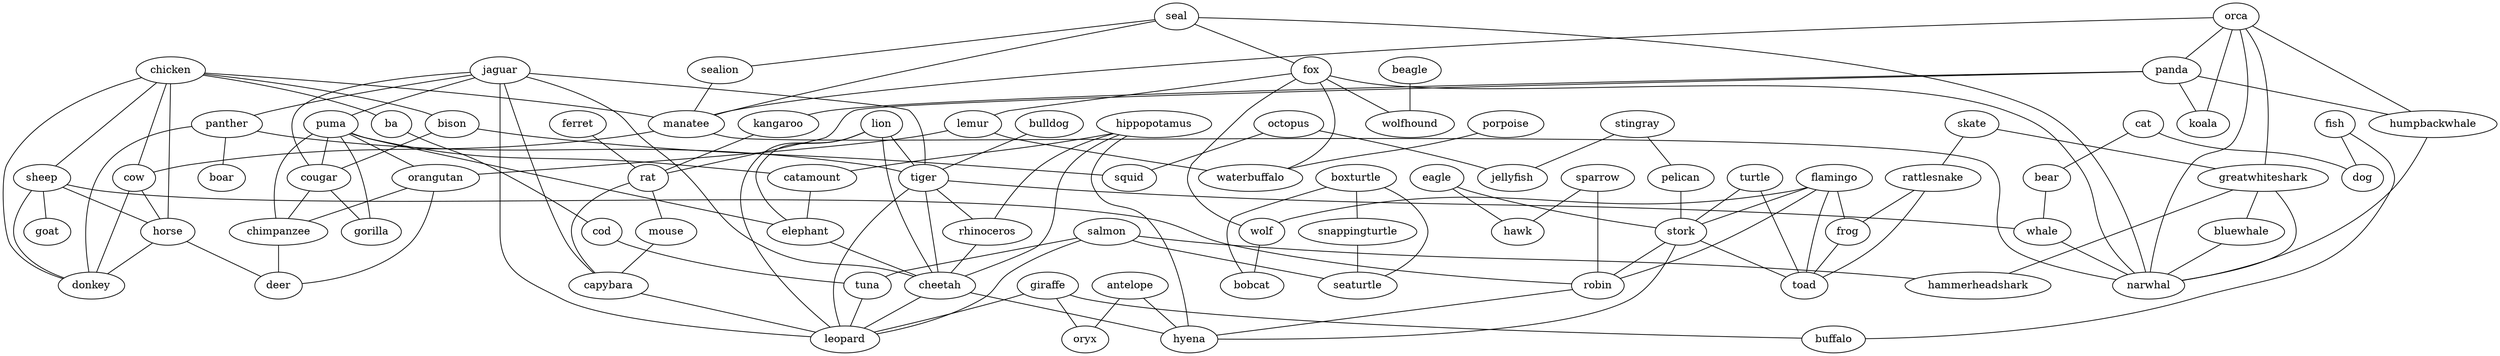 strict graph G {
antelope;
sparrow;
skate;
chicken;
ferret;
giraffe;
flamingo;
jaguar;
oryx;
bison;
orca;
turtle;
fish;
lion;
seal;
panda;
hippopotamus;
puma;
fox;
rattlesnake;
greatwhiteshark;
boxturtle;
sealion;
stingray;
eagle;
ba;
salmon;
kangaroo;
manatee;
cow;
lemur;
panther;
wolf;
cod;
orangutan;
octopus;
porpoise;
pelican;
hammerheadshark;
boar;
bobcat;
tuna;
sheep;
beagle;
horse;
humpbackwhale;
cougar;
frog;
stork;
bulldog;
chimpanzee;
tiger;
waterbuffalo;
snappingturtle;
cat;
catamount;
bluewhale;
robin;
donkey;
wolfhound;
squid;
deer;
rat;
mouse;
koala;
rhinoceros;
capybara;
elephant;
cheetah;
goat;
toad;
leopard;
seaturtle;
bear;
whale;
hawk;
jellyfish;
dog;
hyena;
gorilla;
buffalo;
narwhal;
antelope -- hyena  [weight=1];
antelope -- oryx  [weight=1];
sparrow -- hawk  [weight=1];
sparrow -- robin  [weight=1];
skate -- rattlesnake  [weight=1];
skate -- greatwhiteshark  [weight=1];
chicken -- sheep  [weight=1];
chicken -- horse  [weight=1];
chicken -- cow  [weight=1];
chicken -- donkey  [weight=1];
chicken -- manatee  [weight=1];
chicken -- bison  [weight=1];
chicken -- ba  [weight=1];
ferret -- rat  [weight=1];
giraffe -- oryx  [weight=1];
giraffe -- leopard  [weight=1];
giraffe -- buffalo  [weight=1];
flamingo -- toad  [weight=1];
flamingo -- frog  [weight=1];
flamingo -- stork  [weight=1];
flamingo -- wolf  [weight=1];
flamingo -- robin  [weight=1];
jaguar -- puma  [weight=1];
jaguar -- cougar  [weight=1];
jaguar -- panther  [weight=1];
jaguar -- leopard  [weight=1];
jaguar -- tiger  [weight=1];
jaguar -- capybara  [weight=1];
jaguar -- cheetah  [weight=1];
bison -- cougar  [weight=1];
bison -- squid  [weight=1];
orca -- koala  [weight=1];
orca -- manatee  [weight=1];
orca -- humpbackwhale  [weight=1];
orca -- greatwhiteshark  [weight=1];
orca -- panda  [weight=1];
orca -- narwhal  [weight=1];
turtle -- toad  [weight=1];
turtle -- stork  [weight=1];
fish -- buffalo  [weight=1];
fish -- dog  [weight=1];
lion -- tiger  [weight=1];
lion -- cheetah  [weight=1];
lion -- leopard  [weight=1];
lion -- elephant  [weight=1];
seal -- fox  [weight=1];
seal -- manatee  [weight=1];
seal -- sealion  [weight=1];
seal -- narwhal  [weight=1];
panda -- koala  [weight=1];
panda -- kangaroo  [weight=1];
panda -- rat  [weight=1];
panda -- humpbackwhale  [weight=1];
hippopotamus -- rhinoceros  [weight=1];
hippopotamus -- cheetah  [weight=1];
hippopotamus -- hyena  [weight=1];
hippopotamus -- catamount  [weight=1];
puma -- gorilla  [weight=1];
puma -- cougar  [weight=1];
puma -- catamount  [weight=1];
puma -- chimpanzee  [weight=1];
puma -- orangutan  [weight=1];
puma -- elephant  [weight=1];
fox -- wolfhound  [weight=1];
fox -- lemur  [weight=1];
fox -- wolf  [weight=1];
fox -- waterbuffalo  [weight=1];
fox -- narwhal  [weight=1];
rattlesnake -- toad  [weight=1];
rattlesnake -- frog  [weight=1];
greatwhiteshark -- hammerheadshark  [weight=1];
greatwhiteshark -- bluewhale  [weight=1];
greatwhiteshark -- narwhal  [weight=1];
boxturtle -- bobcat  [weight=1];
boxturtle -- snappingturtle  [weight=1];
boxturtle -- seaturtle  [weight=1];
sealion -- manatee  [weight=1];
stingray -- pelican  [weight=1];
stingray -- jellyfish  [weight=1];
eagle -- stork  [weight=1];
eagle -- hawk  [weight=1];
ba -- cod  [weight=1];
salmon -- hammerheadshark  [weight=1];
salmon -- tuna  [weight=1];
salmon -- leopard  [weight=1];
salmon -- seaturtle  [weight=1];
kangaroo -- rat  [weight=1];
manatee -- cow  [weight=1];
manatee -- narwhal  [weight=1];
cow -- horse  [weight=1];
cow -- donkey  [weight=1];
lemur -- waterbuffalo  [weight=1];
lemur -- orangutan  [weight=1];
panther -- boar  [weight=1];
panther -- tiger  [weight=1];
panther -- donkey  [weight=1];
wolf -- bobcat  [weight=1];
cod -- tuna  [weight=1];
orangutan -- deer  [weight=1];
orangutan -- chimpanzee  [weight=1];
octopus -- squid  [weight=1];
octopus -- jellyfish  [weight=1];
porpoise -- waterbuffalo  [weight=1];
pelican -- stork  [weight=1];
tuna -- leopard  [weight=1];
sheep -- horse  [weight=1];
sheep -- goat  [weight=1];
sheep -- donkey  [weight=1];
sheep -- robin  [weight=1];
beagle -- wolfhound  [weight=1];
horse -- donkey  [weight=1];
horse -- deer  [weight=1];
humpbackwhale -- narwhal  [weight=1];
cougar -- chimpanzee  [weight=1];
cougar -- gorilla  [weight=1];
frog -- toad  [weight=1];
stork -- toad  [weight=1];
stork -- hyena  [weight=1];
stork -- robin  [weight=1];
bulldog -- tiger  [weight=1];
chimpanzee -- deer  [weight=1];
tiger -- leopard  [weight=1];
tiger -- rhinoceros  [weight=1];
tiger -- cheetah  [weight=1];
tiger -- whale  [weight=1];
snappingturtle -- seaturtle  [weight=1];
cat -- dog  [weight=1];
cat -- bear  [weight=1];
catamount -- elephant  [weight=1];
bluewhale -- narwhal  [weight=1];
robin -- hyena  [weight=1];
rat -- mouse  [weight=1];
rat -- capybara  [weight=1];
mouse -- capybara  [weight=1];
rhinoceros -- cheetah  [weight=1];
capybara -- leopard  [weight=1];
elephant -- cheetah  [weight=1];
cheetah -- hyena  [weight=1];
cheetah -- leopard  [weight=1];
bear -- whale  [weight=1];
whale -- narwhal  [weight=1];
}
